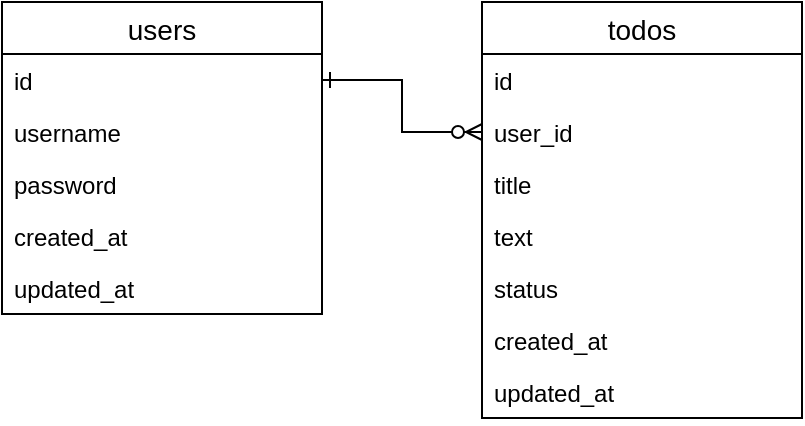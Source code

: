 <mxfile version="13.1.14" type="device"><diagram id="9cmzryp1I8gcmgJ6MRmY" name="Page-1"><mxGraphModel dx="927" dy="710" grid="1" gridSize="10" guides="1" tooltips="1" connect="1" arrows="1" fold="1" page="1" pageScale="1" pageWidth="827" pageHeight="1169" math="0" shadow="0"><root><mxCell id="0"/><mxCell id="1" parent="0"/><mxCell id="ILY8pgBIXWUy4dXfNwdd-1" value="users" style="swimlane;fontStyle=0;childLayout=stackLayout;horizontal=1;startSize=26;horizontalStack=0;resizeParent=1;resizeParentMax=0;resizeLast=0;collapsible=1;marginBottom=0;align=center;fontSize=14;" vertex="1" parent="1"><mxGeometry x="120" y="200" width="160" height="156" as="geometry"><mxRectangle x="120" y="220" width="70" height="26" as="alternateBounds"/></mxGeometry></mxCell><mxCell id="ILY8pgBIXWUy4dXfNwdd-2" value="id" style="text;strokeColor=none;fillColor=none;spacingLeft=4;spacingRight=4;overflow=hidden;rotatable=0;points=[[0,0.5],[1,0.5]];portConstraint=eastwest;fontSize=12;" vertex="1" parent="ILY8pgBIXWUy4dXfNwdd-1"><mxGeometry y="26" width="160" height="26" as="geometry"/></mxCell><mxCell id="ILY8pgBIXWUy4dXfNwdd-3" value="username" style="text;strokeColor=none;fillColor=none;spacingLeft=4;spacingRight=4;overflow=hidden;rotatable=0;points=[[0,0.5],[1,0.5]];portConstraint=eastwest;fontSize=12;" vertex="1" parent="ILY8pgBIXWUy4dXfNwdd-1"><mxGeometry y="52" width="160" height="26" as="geometry"/></mxCell><mxCell id="ILY8pgBIXWUy4dXfNwdd-4" value="password" style="text;strokeColor=none;fillColor=none;spacingLeft=4;spacingRight=4;overflow=hidden;rotatable=0;points=[[0,0.5],[1,0.5]];portConstraint=eastwest;fontSize=12;" vertex="1" parent="ILY8pgBIXWUy4dXfNwdd-1"><mxGeometry y="78" width="160" height="26" as="geometry"/></mxCell><mxCell id="ILY8pgBIXWUy4dXfNwdd-5" value="created_at" style="text;strokeColor=none;fillColor=none;spacingLeft=4;spacingRight=4;overflow=hidden;rotatable=0;points=[[0,0.5],[1,0.5]];portConstraint=eastwest;fontSize=12;" vertex="1" parent="ILY8pgBIXWUy4dXfNwdd-1"><mxGeometry y="104" width="160" height="26" as="geometry"/></mxCell><mxCell id="ILY8pgBIXWUy4dXfNwdd-6" value="updated_at" style="text;strokeColor=none;fillColor=none;spacingLeft=4;spacingRight=4;overflow=hidden;rotatable=0;points=[[0,0.5],[1,0.5]];portConstraint=eastwest;fontSize=12;" vertex="1" parent="ILY8pgBIXWUy4dXfNwdd-1"><mxGeometry y="130" width="160" height="26" as="geometry"/></mxCell><mxCell id="ILY8pgBIXWUy4dXfNwdd-7" value="todos" style="swimlane;fontStyle=0;childLayout=stackLayout;horizontal=1;startSize=26;horizontalStack=0;resizeParent=1;resizeParentMax=0;resizeLast=0;collapsible=1;marginBottom=0;align=center;fontSize=14;" vertex="1" parent="1"><mxGeometry x="360" y="200" width="160" height="208" as="geometry"/></mxCell><mxCell id="ILY8pgBIXWUy4dXfNwdd-8" value="id" style="text;strokeColor=none;fillColor=none;spacingLeft=4;spacingRight=4;overflow=hidden;rotatable=0;points=[[0,0.5],[1,0.5]];portConstraint=eastwest;fontSize=12;" vertex="1" parent="ILY8pgBIXWUy4dXfNwdd-7"><mxGeometry y="26" width="160" height="26" as="geometry"/></mxCell><mxCell id="ILY8pgBIXWUy4dXfNwdd-9" value="user_id" style="text;strokeColor=none;fillColor=none;spacingLeft=4;spacingRight=4;overflow=hidden;rotatable=0;points=[[0,0.5],[1,0.5]];portConstraint=eastwest;fontSize=12;" vertex="1" parent="ILY8pgBIXWUy4dXfNwdd-7"><mxGeometry y="52" width="160" height="26" as="geometry"/></mxCell><mxCell id="ILY8pgBIXWUy4dXfNwdd-10" value="title" style="text;strokeColor=none;fillColor=none;spacingLeft=4;spacingRight=4;overflow=hidden;rotatable=0;points=[[0,0.5],[1,0.5]];portConstraint=eastwest;fontSize=12;" vertex="1" parent="ILY8pgBIXWUy4dXfNwdd-7"><mxGeometry y="78" width="160" height="26" as="geometry"/></mxCell><mxCell id="ILY8pgBIXWUy4dXfNwdd-11" value="text" style="text;strokeColor=none;fillColor=none;spacingLeft=4;spacingRight=4;overflow=hidden;rotatable=0;points=[[0,0.5],[1,0.5]];portConstraint=eastwest;fontSize=12;" vertex="1" parent="ILY8pgBIXWUy4dXfNwdd-7"><mxGeometry y="104" width="160" height="26" as="geometry"/></mxCell><mxCell id="ILY8pgBIXWUy4dXfNwdd-12" value="status" style="text;strokeColor=none;fillColor=none;spacingLeft=4;spacingRight=4;overflow=hidden;rotatable=0;points=[[0,0.5],[1,0.5]];portConstraint=eastwest;fontSize=12;" vertex="1" parent="ILY8pgBIXWUy4dXfNwdd-7"><mxGeometry y="130" width="160" height="26" as="geometry"/></mxCell><mxCell id="ILY8pgBIXWUy4dXfNwdd-13" value="created_at" style="text;strokeColor=none;fillColor=none;spacingLeft=4;spacingRight=4;overflow=hidden;rotatable=0;points=[[0,0.5],[1,0.5]];portConstraint=eastwest;fontSize=12;" vertex="1" parent="ILY8pgBIXWUy4dXfNwdd-7"><mxGeometry y="156" width="160" height="26" as="geometry"/></mxCell><mxCell id="ILY8pgBIXWUy4dXfNwdd-14" value="updated_at" style="text;strokeColor=none;fillColor=none;spacingLeft=4;spacingRight=4;overflow=hidden;rotatable=0;points=[[0,0.5],[1,0.5]];portConstraint=eastwest;fontSize=12;" vertex="1" parent="ILY8pgBIXWUy4dXfNwdd-7"><mxGeometry y="182" width="160" height="26" as="geometry"/></mxCell><mxCell id="ILY8pgBIXWUy4dXfNwdd-19" style="edgeStyle=orthogonalEdgeStyle;rounded=0;orthogonalLoop=1;jettySize=auto;html=1;startArrow=ERone;startFill=0;endArrow=ERzeroToMany;endFill=1;" edge="1" parent="1" source="ILY8pgBIXWUy4dXfNwdd-2" target="ILY8pgBIXWUy4dXfNwdd-9"><mxGeometry relative="1" as="geometry"/></mxCell></root></mxGraphModel></diagram></mxfile>